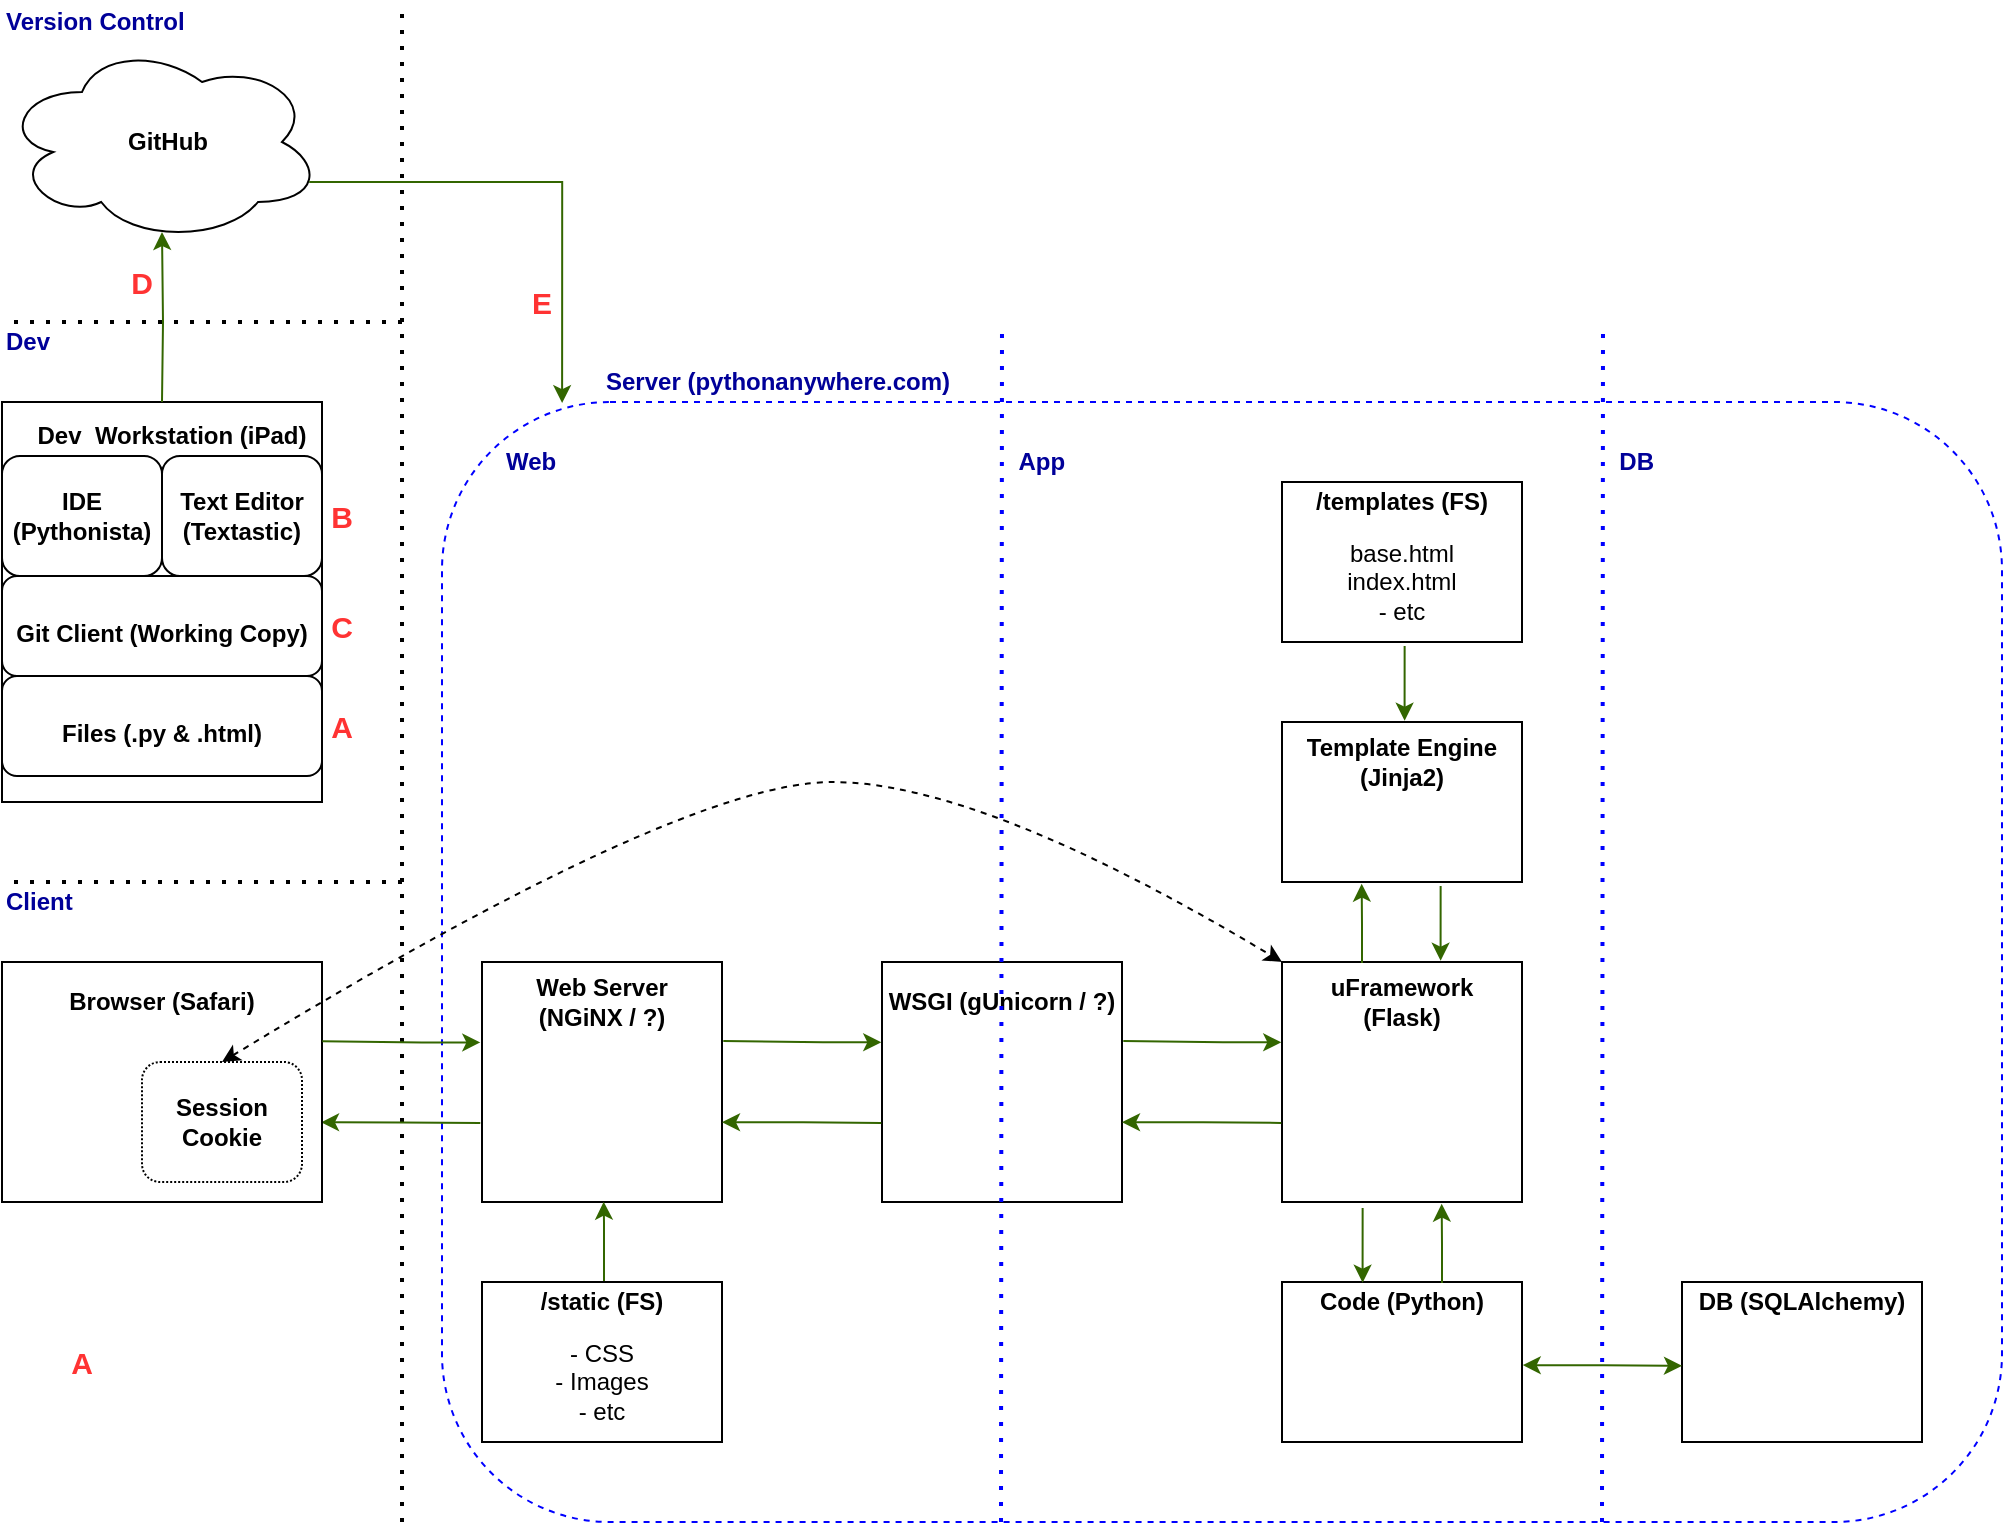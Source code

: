 <mxfile version="13.9.7" type="github">
  <diagram id="kgpKYQtTHZ0yAKxKKP6v" name="Page-1">
    <mxGraphModel dx="868" dy="742" grid="1" gridSize="10" guides="1" tooltips="1" connect="1" arrows="1" fold="1" page="1" pageScale="1" pageWidth="1100" pageHeight="850" math="0" shadow="0">
      <root>
        <mxCell id="0" />
        <mxCell id="1" parent="0" />
        <mxCell id="1D7lp2rWRmWPoldJIbJy-1" value="" style="rounded=1;whiteSpace=wrap;html=1;fillColor=none;dashed=1;strokeColor=#0000FF;" parent="1" vertex="1">
          <mxGeometry x="260" y="240" width="780" height="560" as="geometry" />
        </mxCell>
        <mxCell id="kP34SKrH4v_GNEErMYQn-1" value="" style="endArrow=none;dashed=1;html=1;dashPattern=1 3;strokeWidth=2;" parent="1" edge="1">
          <mxGeometry width="50" height="50" relative="1" as="geometry">
            <mxPoint x="240" y="800" as="sourcePoint" />
            <mxPoint x="240" y="40" as="targetPoint" />
          </mxGeometry>
        </mxCell>
        <mxCell id="kP34SKrH4v_GNEErMYQn-3" value="" style="rounded=0;whiteSpace=wrap;html=1;" parent="1" vertex="1">
          <mxGeometry x="40" y="240" width="160" height="200" as="geometry" />
        </mxCell>
        <mxCell id="5Lj5Pk4YFnlyCgKd_7wy-2" style="edgeStyle=orthogonalEdgeStyle;rounded=0;orthogonalLoop=1;jettySize=auto;html=1;exitX=0.997;exitY=0.668;exitDx=0;exitDy=0;entryX=-0.007;entryY=0.671;entryDx=0;entryDy=0;exitPerimeter=0;entryPerimeter=0;strokeColor=#336600;startArrow=classic;startFill=1;endArrow=none;endFill=0;" parent="1" source="kP34SKrH4v_GNEErMYQn-9" target="1D7lp2rWRmWPoldJIbJy-8" edge="1">
          <mxGeometry relative="1" as="geometry">
            <mxPoint x="200" y="603" as="sourcePoint" />
            <mxPoint x="280" y="603" as="targetPoint" />
            <Array as="points">
              <mxPoint x="240" y="600" />
            </Array>
          </mxGeometry>
        </mxCell>
        <mxCell id="kP34SKrH4v_GNEErMYQn-9" value="" style="rounded=0;whiteSpace=wrap;html=1;" parent="1" vertex="1">
          <mxGeometry x="40" y="520" width="160" height="120" as="geometry" />
        </mxCell>
        <mxCell id="kP34SKrH4v_GNEErMYQn-10" value="" style="rounded=1;whiteSpace=wrap;html=1;" parent="1" vertex="1">
          <mxGeometry x="40" y="327" width="160" height="50" as="geometry" />
        </mxCell>
        <mxCell id="kP34SKrH4v_GNEErMYQn-11" value="" style="rounded=1;whiteSpace=wrap;html=1;" parent="1" vertex="1">
          <mxGeometry x="40" y="267" width="80" height="60" as="geometry" />
        </mxCell>
        <mxCell id="kP34SKrH4v_GNEErMYQn-13" value="" style="rounded=1;whiteSpace=wrap;html=1;" parent="1" vertex="1">
          <mxGeometry x="120" y="267" width="80" height="60" as="geometry" />
        </mxCell>
        <mxCell id="kP34SKrH4v_GNEErMYQn-4" value="Browser (Safari)" style="text;html=1;strokeColor=none;fillColor=none;align=center;verticalAlign=middle;whiteSpace=wrap;rounded=0;fontStyle=1" parent="1" vertex="1">
          <mxGeometry x="40" y="530" width="160" height="20" as="geometry" />
        </mxCell>
        <mxCell id="kP34SKrH4v_GNEErMYQn-14" value="Dev &amp;nbsp;Workstation (iPad)" style="text;html=1;strokeColor=none;fillColor=none;align=center;verticalAlign=middle;whiteSpace=wrap;rounded=0;fontStyle=1" parent="1" vertex="1">
          <mxGeometry x="50" y="247" width="150" height="20" as="geometry" />
        </mxCell>
        <mxCell id="kP34SKrH4v_GNEErMYQn-15" value="Git Client (Working Copy)" style="text;html=1;strokeColor=none;fillColor=none;align=center;verticalAlign=middle;whiteSpace=wrap;rounded=0;fontStyle=1" parent="1" vertex="1">
          <mxGeometry x="40" y="346" width="160" height="20" as="geometry" />
        </mxCell>
        <mxCell id="kP34SKrH4v_GNEErMYQn-17" value="IDE&lt;br&gt;(Pythonista)" style="text;html=1;strokeColor=none;fillColor=none;align=center;verticalAlign=middle;whiteSpace=wrap;rounded=0;fontStyle=1" parent="1" vertex="1">
          <mxGeometry x="40" y="287" width="80" height="20" as="geometry" />
        </mxCell>
        <mxCell id="kP34SKrH4v_GNEErMYQn-18" value="Text Editor&lt;br&gt;(Textastic)" style="text;html=1;strokeColor=none;fillColor=none;align=center;verticalAlign=middle;whiteSpace=wrap;rounded=0;fontStyle=1" parent="1" vertex="1">
          <mxGeometry x="120" y="287" width="80" height="20" as="geometry" />
        </mxCell>
        <mxCell id="kP34SKrH4v_GNEErMYQn-19" value="" style="rounded=1;whiteSpace=wrap;html=1;" parent="1" vertex="1">
          <mxGeometry x="40" y="377" width="160" height="50" as="geometry" />
        </mxCell>
        <mxCell id="kP34SKrH4v_GNEErMYQn-20" value="Files (.py &amp;amp; .html)" style="text;html=1;strokeColor=none;fillColor=none;align=center;verticalAlign=middle;whiteSpace=wrap;rounded=0;fontStyle=1" parent="1" vertex="1">
          <mxGeometry x="40" y="396" width="160" height="20" as="geometry" />
        </mxCell>
        <mxCell id="kP34SKrH4v_GNEErMYQn-21" value="" style="ellipse;shape=cloud;whiteSpace=wrap;html=1;" parent="1" vertex="1">
          <mxGeometry x="40" y="60" width="160" height="100" as="geometry" />
        </mxCell>
        <mxCell id="kP34SKrH4v_GNEErMYQn-23" value="GitHub" style="text;html=1;strokeColor=none;fillColor=none;align=center;verticalAlign=middle;whiteSpace=wrap;rounded=0;fontStyle=1" parent="1" vertex="1">
          <mxGeometry x="46" y="100" width="154" height="20" as="geometry" />
        </mxCell>
        <mxCell id="kP34SKrH4v_GNEErMYQn-24" value="" style="endArrow=none;dashed=1;html=1;dashPattern=1 3;strokeWidth=2;" parent="1" edge="1">
          <mxGeometry width="50" height="50" relative="1" as="geometry">
            <mxPoint x="240" y="200" as="sourcePoint" />
            <mxPoint x="40" y="200" as="targetPoint" />
          </mxGeometry>
        </mxCell>
        <mxCell id="kP34SKrH4v_GNEErMYQn-25" value="" style="endArrow=none;dashed=1;html=1;dashPattern=1 3;strokeWidth=2;" parent="1" edge="1">
          <mxGeometry width="50" height="50" relative="1" as="geometry">
            <mxPoint x="240" y="480" as="sourcePoint" />
            <mxPoint x="40" y="480" as="targetPoint" />
          </mxGeometry>
        </mxCell>
        <mxCell id="kP34SKrH4v_GNEErMYQn-26" value="Client" style="text;html=1;strokeColor=none;fillColor=none;align=left;verticalAlign=middle;whiteSpace=wrap;rounded=0;fontStyle=1;fontColor=#000099;" parent="1" vertex="1">
          <mxGeometry x="40" y="480" width="120" height="20" as="geometry" />
        </mxCell>
        <mxCell id="kP34SKrH4v_GNEErMYQn-27" value="Dev" style="text;html=1;strokeColor=none;fillColor=none;align=left;verticalAlign=middle;whiteSpace=wrap;rounded=0;fontStyle=1;fontColor=#000099;" parent="1" vertex="1">
          <mxGeometry x="40" y="200" width="120" height="20" as="geometry" />
        </mxCell>
        <mxCell id="kP34SKrH4v_GNEErMYQn-28" value="Version Control" style="text;html=1;strokeColor=none;fillColor=none;align=left;verticalAlign=middle;whiteSpace=wrap;rounded=0;fontStyle=1;fontColor=#000099;" parent="1" vertex="1">
          <mxGeometry x="40" y="40" width="120" height="20" as="geometry" />
        </mxCell>
        <mxCell id="1D7lp2rWRmWPoldJIbJy-2" value="Server (pythonanywhere.com)" style="text;html=1;strokeColor=none;fillColor=none;align=left;verticalAlign=middle;whiteSpace=wrap;rounded=0;fontStyle=1;fontColor=#000099;" parent="1" vertex="1">
          <mxGeometry x="340" y="220" width="270" height="20" as="geometry" />
        </mxCell>
        <mxCell id="1D7lp2rWRmWPoldJIbJy-3" value="" style="rounded=0;whiteSpace=wrap;html=1;" parent="1" vertex="1">
          <mxGeometry x="280" y="680" width="120" height="80" as="geometry" />
        </mxCell>
        <mxCell id="1D7lp2rWRmWPoldJIbJy-4" value="/static (FS)" style="text;html=1;strokeColor=none;fillColor=none;align=center;verticalAlign=middle;whiteSpace=wrap;rounded=0;fontStyle=1" parent="1" vertex="1">
          <mxGeometry x="280" y="680" width="120" height="20" as="geometry" />
        </mxCell>
        <mxCell id="1D7lp2rWRmWPoldJIbJy-5" value="&lt;span style=&quot;font-weight: normal&quot;&gt;- CSS&lt;br&gt;- Images&lt;br&gt;- etc&lt;/span&gt;" style="text;html=1;strokeColor=none;fillColor=none;align=center;verticalAlign=middle;whiteSpace=wrap;rounded=0;fontStyle=1" parent="1" vertex="1">
          <mxGeometry x="280" y="700" width="120" height="60" as="geometry" />
        </mxCell>
        <mxCell id="1D7lp2rWRmWPoldJIbJy-8" value="" style="rounded=0;whiteSpace=wrap;html=1;" parent="1" vertex="1">
          <mxGeometry x="280" y="520" width="120" height="120" as="geometry" />
        </mxCell>
        <mxCell id="1D7lp2rWRmWPoldJIbJy-9" value="Web Server&lt;br&gt;(NGiNX / ?)" style="text;html=1;strokeColor=none;fillColor=none;align=center;verticalAlign=middle;whiteSpace=wrap;rounded=0;fontStyle=1" parent="1" vertex="1">
          <mxGeometry x="280" y="530" width="120" height="20" as="geometry" />
        </mxCell>
        <mxCell id="1D7lp2rWRmWPoldJIbJy-10" value="" style="rounded=0;whiteSpace=wrap;html=1;" parent="1" vertex="1">
          <mxGeometry x="480" y="520" width="120" height="120" as="geometry" />
        </mxCell>
        <mxCell id="1D7lp2rWRmWPoldJIbJy-11" value="WSGI (gUnicorn / ?)" style="text;html=1;strokeColor=none;fillColor=none;align=center;verticalAlign=middle;whiteSpace=wrap;rounded=0;fontStyle=1" parent="1" vertex="1">
          <mxGeometry x="480" y="530" width="120" height="20" as="geometry" />
        </mxCell>
        <mxCell id="1D7lp2rWRmWPoldJIbJy-12" value="" style="rounded=0;whiteSpace=wrap;html=1;" parent="1" vertex="1">
          <mxGeometry x="680" y="520" width="120" height="120" as="geometry" />
        </mxCell>
        <mxCell id="1D7lp2rWRmWPoldJIbJy-13" value="uFramework&lt;br&gt;(Flask)" style="text;html=1;strokeColor=none;fillColor=none;align=center;verticalAlign=middle;whiteSpace=wrap;rounded=0;fontStyle=1" parent="1" vertex="1">
          <mxGeometry x="680" y="530" width="120" height="20" as="geometry" />
        </mxCell>
        <mxCell id="1D7lp2rWRmWPoldJIbJy-17" value="" style="endArrow=none;dashed=1;html=1;dashPattern=1 3;strokeWidth=2;strokeColor=#0000FF;" parent="1" edge="1">
          <mxGeometry width="50" height="50" relative="1" as="geometry">
            <mxPoint x="539.5" y="800" as="sourcePoint" />
            <mxPoint x="540" y="200" as="targetPoint" />
          </mxGeometry>
        </mxCell>
        <mxCell id="1D7lp2rWRmWPoldJIbJy-18" value="Web" style="text;html=1;strokeColor=none;fillColor=none;align=left;verticalAlign=middle;whiteSpace=wrap;rounded=0;fontStyle=1;fontColor=#000099;" parent="1" vertex="1">
          <mxGeometry x="290" y="260" width="120" height="20" as="geometry" />
        </mxCell>
        <mxCell id="XjJIb6_F2YwHUvGka_Cs-3" value="" style="rounded=0;whiteSpace=wrap;html=1;" parent="1" vertex="1">
          <mxGeometry x="680" y="680" width="120" height="80" as="geometry" />
        </mxCell>
        <mxCell id="XjJIb6_F2YwHUvGka_Cs-4" value="Code (Python)" style="text;html=1;strokeColor=none;fillColor=none;align=center;verticalAlign=middle;whiteSpace=wrap;rounded=0;fontStyle=1" parent="1" vertex="1">
          <mxGeometry x="680" y="680" width="120" height="20" as="geometry" />
        </mxCell>
        <mxCell id="XjJIb6_F2YwHUvGka_Cs-6" value="" style="rounded=0;whiteSpace=wrap;html=1;" parent="1" vertex="1">
          <mxGeometry x="880" y="680" width="120" height="80" as="geometry" />
        </mxCell>
        <mxCell id="XjJIb6_F2YwHUvGka_Cs-7" value="DB (SQLAlchemy)" style="text;html=1;strokeColor=none;fillColor=none;align=center;verticalAlign=middle;whiteSpace=wrap;rounded=0;fontStyle=1" parent="1" vertex="1">
          <mxGeometry x="880" y="680" width="120" height="20" as="geometry" />
        </mxCell>
        <mxCell id="XjJIb6_F2YwHUvGka_Cs-8" value="" style="rounded=0;whiteSpace=wrap;html=1;" parent="1" vertex="1">
          <mxGeometry x="680" y="400" width="120" height="80" as="geometry" />
        </mxCell>
        <mxCell id="XjJIb6_F2YwHUvGka_Cs-9" value="Template Engine&lt;br&gt;(Jinja2)" style="text;html=1;strokeColor=none;fillColor=none;align=center;verticalAlign=middle;whiteSpace=wrap;rounded=0;fontStyle=1" parent="1" vertex="1">
          <mxGeometry x="680" y="400" width="120" height="40" as="geometry" />
        </mxCell>
        <mxCell id="XjJIb6_F2YwHUvGka_Cs-10" value="" style="rounded=0;whiteSpace=wrap;html=1;" parent="1" vertex="1">
          <mxGeometry x="680" y="280" width="120" height="80" as="geometry" />
        </mxCell>
        <mxCell id="XjJIb6_F2YwHUvGka_Cs-11" value="/templates (FS)" style="text;html=1;strokeColor=none;fillColor=none;align=center;verticalAlign=middle;whiteSpace=wrap;rounded=0;fontStyle=1" parent="1" vertex="1">
          <mxGeometry x="680" y="280" width="120" height="20" as="geometry" />
        </mxCell>
        <mxCell id="XjJIb6_F2YwHUvGka_Cs-12" value="&lt;span style=&quot;font-weight: normal&quot;&gt;base.html&lt;br&gt;index.html&lt;br&gt;- etc&lt;/span&gt;" style="text;html=1;strokeColor=none;fillColor=none;align=center;verticalAlign=middle;whiteSpace=wrap;rounded=0;fontStyle=1" parent="1" vertex="1">
          <mxGeometry x="680" y="300" width="120" height="60" as="geometry" />
        </mxCell>
        <mxCell id="XjJIb6_F2YwHUvGka_Cs-15" value="" style="endArrow=none;dashed=1;html=1;dashPattern=1 3;strokeWidth=2;strokeColor=#0000FF;" parent="1" edge="1">
          <mxGeometry width="50" height="50" relative="1" as="geometry">
            <mxPoint x="840" y="800" as="sourcePoint" />
            <mxPoint x="840.5" y="200" as="targetPoint" />
          </mxGeometry>
        </mxCell>
        <mxCell id="XjJIb6_F2YwHUvGka_Cs-16" value="&amp;nbsp; DB" style="text;html=1;strokeColor=none;fillColor=none;align=left;verticalAlign=middle;whiteSpace=wrap;rounded=0;fontStyle=1;fontColor=#000099;" parent="1" vertex="1">
          <mxGeometry x="840" y="260" width="120" height="20" as="geometry" />
        </mxCell>
        <mxCell id="XjJIb6_F2YwHUvGka_Cs-19" value="&amp;nbsp; App" style="text;html=1;strokeColor=none;fillColor=none;align=left;verticalAlign=middle;whiteSpace=wrap;rounded=0;fontStyle=1;fontColor=#000099;" parent="1" vertex="1">
          <mxGeometry x="540" y="260" width="120" height="20" as="geometry" />
        </mxCell>
        <mxCell id="5Lj5Pk4YFnlyCgKd_7wy-8" style="edgeStyle=orthogonalEdgeStyle;rounded=0;orthogonalLoop=1;jettySize=auto;html=1;exitX=-0.007;exitY=0.335;exitDx=0;exitDy=0;exitPerimeter=0;entryX=1.001;entryY=0.33;entryDx=0;entryDy=0;entryPerimeter=0;strokeColor=#336600;startArrow=classic;startFill=1;endArrow=none;endFill=0;" parent="1" source="1D7lp2rWRmWPoldJIbJy-8" target="kP34SKrH4v_GNEErMYQn-9" edge="1">
          <mxGeometry relative="1" as="geometry">
            <mxPoint x="209.52" y="610.16" as="sourcePoint" />
            <mxPoint x="210" y="560" as="targetPoint" />
            <Array as="points">
              <mxPoint x="250" y="560" />
            </Array>
          </mxGeometry>
        </mxCell>
        <mxCell id="5Lj5Pk4YFnlyCgKd_7wy-9" style="edgeStyle=orthogonalEdgeStyle;rounded=0;orthogonalLoop=1;jettySize=auto;html=1;exitX=0.997;exitY=0.668;exitDx=0;exitDy=0;entryX=-0.007;entryY=0.671;entryDx=0;entryDy=0;exitPerimeter=0;entryPerimeter=0;strokeColor=#336600;startArrow=classic;startFill=1;endArrow=none;endFill=0;" parent="1" edge="1">
          <mxGeometry relative="1" as="geometry">
            <mxPoint x="400" y="600.1" as="sourcePoint" />
            <mxPoint x="479.64" y="600.46" as="targetPoint" />
            <Array as="points">
              <mxPoint x="440.48" y="599.94" />
            </Array>
          </mxGeometry>
        </mxCell>
        <mxCell id="5Lj5Pk4YFnlyCgKd_7wy-10" style="edgeStyle=orthogonalEdgeStyle;rounded=0;orthogonalLoop=1;jettySize=auto;html=1;exitX=-0.007;exitY=0.335;exitDx=0;exitDy=0;exitPerimeter=0;entryX=1.001;entryY=0.33;entryDx=0;entryDy=0;entryPerimeter=0;strokeColor=#336600;startArrow=classic;startFill=1;endArrow=none;endFill=0;" parent="1" edge="1">
          <mxGeometry relative="1" as="geometry">
            <mxPoint x="479.64" y="560.14" as="sourcePoint" />
            <mxPoint x="400.64" y="559.54" as="targetPoint" />
            <Array as="points">
              <mxPoint x="450.48" y="559.94" />
            </Array>
          </mxGeometry>
        </mxCell>
        <mxCell id="5Lj5Pk4YFnlyCgKd_7wy-11" style="edgeStyle=orthogonalEdgeStyle;rounded=0;orthogonalLoop=1;jettySize=auto;html=1;exitX=0.997;exitY=0.668;exitDx=0;exitDy=0;entryX=-0.007;entryY=0.671;entryDx=0;entryDy=0;exitPerimeter=0;entryPerimeter=0;strokeColor=#336600;startArrow=classic;startFill=1;endArrow=none;endFill=0;" parent="1" edge="1">
          <mxGeometry relative="1" as="geometry">
            <mxPoint x="600" y="600.1" as="sourcePoint" />
            <mxPoint x="679.64" y="600.46" as="targetPoint" />
            <Array as="points">
              <mxPoint x="640.48" y="599.94" />
            </Array>
          </mxGeometry>
        </mxCell>
        <mxCell id="5Lj5Pk4YFnlyCgKd_7wy-12" style="edgeStyle=orthogonalEdgeStyle;rounded=0;orthogonalLoop=1;jettySize=auto;html=1;exitX=-0.007;exitY=0.335;exitDx=0;exitDy=0;exitPerimeter=0;entryX=1.001;entryY=0.33;entryDx=0;entryDy=0;entryPerimeter=0;strokeColor=#336600;startArrow=classic;startFill=1;endArrow=none;endFill=0;" parent="1" edge="1">
          <mxGeometry relative="1" as="geometry">
            <mxPoint x="679.64" y="560.14" as="sourcePoint" />
            <mxPoint x="600.64" y="559.54" as="targetPoint" />
            <Array as="points">
              <mxPoint x="650.48" y="559.94" />
            </Array>
          </mxGeometry>
        </mxCell>
        <mxCell id="5Lj5Pk4YFnlyCgKd_7wy-14" style="edgeStyle=orthogonalEdgeStyle;rounded=0;orthogonalLoop=1;jettySize=auto;html=1;exitX=0.997;exitY=0.668;exitDx=0;exitDy=0;entryX=-0.007;entryY=0.671;entryDx=0;entryDy=0;exitPerimeter=0;entryPerimeter=0;strokeColor=#336600;startArrow=classic;startFill=1;endArrow=classic;endFill=1;" parent="1" edge="1">
          <mxGeometry relative="1" as="geometry">
            <mxPoint x="800.36" y="721.56" as="sourcePoint" />
            <mxPoint x="880.0" y="721.92" as="targetPoint" />
            <Array as="points">
              <mxPoint x="840.84" y="721.4" />
            </Array>
          </mxGeometry>
        </mxCell>
        <mxCell id="5Lj5Pk4YFnlyCgKd_7wy-17" style="edgeStyle=orthogonalEdgeStyle;rounded=0;orthogonalLoop=1;jettySize=auto;html=1;exitX=0.997;exitY=0.668;exitDx=0;exitDy=0;entryX=0.128;entryY=0.714;entryDx=0;entryDy=0;exitPerimeter=0;entryPerimeter=0;strokeColor=#336600;" parent="1" edge="1">
          <mxGeometry relative="1" as="geometry">
            <mxPoint x="341" y="679.5" as="sourcePoint" />
            <mxPoint x="340.84" y="639.84" as="targetPoint" />
            <Array as="points">
              <mxPoint x="341" y="650" />
              <mxPoint x="341" y="650" />
            </Array>
          </mxGeometry>
        </mxCell>
        <mxCell id="5Lj5Pk4YFnlyCgKd_7wy-21" style="edgeStyle=orthogonalEdgeStyle;rounded=0;orthogonalLoop=1;jettySize=auto;html=1;exitX=0.997;exitY=0.668;exitDx=0;exitDy=0;entryX=0.128;entryY=0.714;entryDx=0;entryDy=0;exitPerimeter=0;entryPerimeter=0;strokeColor=#336600;" parent="1" edge="1">
          <mxGeometry relative="1" as="geometry">
            <mxPoint x="760" y="680.5" as="sourcePoint" />
            <mxPoint x="759.84" y="640.84" as="targetPoint" />
            <Array as="points">
              <mxPoint x="760" y="661" />
              <mxPoint x="760" y="661" />
            </Array>
          </mxGeometry>
        </mxCell>
        <mxCell id="5Lj5Pk4YFnlyCgKd_7wy-22" style="edgeStyle=orthogonalEdgeStyle;rounded=0;orthogonalLoop=1;jettySize=auto;html=1;exitX=0.336;exitY=1.017;exitDx=0;exitDy=0;exitPerimeter=0;strokeColor=#336600;entryX=0.336;entryY=-0.033;entryDx=0;entryDy=0;entryPerimeter=0;" parent="1" edge="1">
          <mxGeometry relative="1" as="geometry">
            <mxPoint x="720.32" y="643.04" as="sourcePoint" />
            <mxPoint x="720.32" y="680.34" as="targetPoint" />
            <Array as="points">
              <mxPoint x="720" y="671" />
              <mxPoint x="720" y="671" />
            </Array>
          </mxGeometry>
        </mxCell>
        <mxCell id="5Lj5Pk4YFnlyCgKd_7wy-23" style="edgeStyle=orthogonalEdgeStyle;rounded=0;orthogonalLoop=1;jettySize=auto;html=1;exitX=0.997;exitY=0.668;exitDx=0;exitDy=0;entryX=0.128;entryY=0.714;entryDx=0;entryDy=0;exitPerimeter=0;entryPerimeter=0;strokeColor=#336600;" parent="1" edge="1">
          <mxGeometry relative="1" as="geometry">
            <mxPoint x="720" y="520.5" as="sourcePoint" />
            <mxPoint x="719.84" y="480.84" as="targetPoint" />
            <Array as="points">
              <mxPoint x="720" y="501" />
              <mxPoint x="720" y="501" />
            </Array>
          </mxGeometry>
        </mxCell>
        <mxCell id="5Lj5Pk4YFnlyCgKd_7wy-25" style="edgeStyle=orthogonalEdgeStyle;rounded=0;orthogonalLoop=1;jettySize=auto;html=1;exitX=0.336;exitY=1.017;exitDx=0;exitDy=0;exitPerimeter=0;strokeColor=#336600;entryX=0.336;entryY=-0.033;entryDx=0;entryDy=0;entryPerimeter=0;" parent="1" edge="1">
          <mxGeometry relative="1" as="geometry">
            <mxPoint x="759.32" y="482.04" as="sourcePoint" />
            <mxPoint x="759.32" y="519.34" as="targetPoint" />
            <Array as="points">
              <mxPoint x="759" y="510" />
              <mxPoint x="759" y="510" />
            </Array>
          </mxGeometry>
        </mxCell>
        <mxCell id="5Lj5Pk4YFnlyCgKd_7wy-27" style="edgeStyle=orthogonalEdgeStyle;rounded=0;orthogonalLoop=1;jettySize=auto;html=1;exitX=0.336;exitY=1.017;exitDx=0;exitDy=0;exitPerimeter=0;strokeColor=#336600;entryX=0.336;entryY=-0.033;entryDx=0;entryDy=0;entryPerimeter=0;" parent="1" edge="1">
          <mxGeometry relative="1" as="geometry">
            <mxPoint x="741.32" y="362.04" as="sourcePoint" />
            <mxPoint x="741.32" y="399.34" as="targetPoint" />
            <Array as="points">
              <mxPoint x="741" y="390" />
              <mxPoint x="741" y="390" />
            </Array>
          </mxGeometry>
        </mxCell>
        <mxCell id="9JrKhK4K6JrjBqXeKL0m-1" style="edgeStyle=orthogonalEdgeStyle;rounded=0;orthogonalLoop=1;jettySize=auto;html=1;strokeColor=#336600;entryX=0.5;entryY=0.95;entryDx=0;entryDy=0;entryPerimeter=0;" parent="1" target="kP34SKrH4v_GNEErMYQn-21" edge="1">
          <mxGeometry relative="1" as="geometry">
            <mxPoint x="120" y="240" as="sourcePoint" />
            <mxPoint x="120" y="160" as="targetPoint" />
            <Array as="points" />
          </mxGeometry>
        </mxCell>
        <mxCell id="9JrKhK4K6JrjBqXeKL0m-2" style="edgeStyle=orthogonalEdgeStyle;rounded=0;orthogonalLoop=1;jettySize=auto;html=1;strokeColor=#336600;exitX=0.96;exitY=0.7;exitDx=0;exitDy=0;exitPerimeter=0;entryX=0.077;entryY=0.001;entryDx=0;entryDy=0;entryPerimeter=0;" parent="1" source="kP34SKrH4v_GNEErMYQn-21" target="1D7lp2rWRmWPoldJIbJy-1" edge="1">
          <mxGeometry relative="1" as="geometry">
            <mxPoint x="270" y="220" as="sourcePoint" />
            <mxPoint x="280" y="220" as="targetPoint" />
            <Array as="points" />
          </mxGeometry>
        </mxCell>
        <mxCell id="9JrKhK4K6JrjBqXeKL0m-3" value="A" style="text;html=1;strokeColor=none;fillColor=none;align=center;verticalAlign=middle;whiteSpace=wrap;rounded=0;fontSize=15;fontColor=#FF3333;fontStyle=1" parent="1" vertex="1">
          <mxGeometry x="190" y="392" width="40" height="20" as="geometry" />
        </mxCell>
        <mxCell id="9JrKhK4K6JrjBqXeKL0m-5" value="B" style="text;html=1;strokeColor=none;fillColor=none;align=center;verticalAlign=middle;whiteSpace=wrap;rounded=0;fontSize=15;fontColor=#FF3333;fontStyle=1" parent="1" vertex="1">
          <mxGeometry x="190" y="287" width="40" height="20" as="geometry" />
        </mxCell>
        <mxCell id="9JrKhK4K6JrjBqXeKL0m-6" value="C" style="text;html=1;strokeColor=none;fillColor=none;align=center;verticalAlign=middle;whiteSpace=wrap;rounded=0;fontSize=15;fontColor=#FF3333;fontStyle=1" parent="1" vertex="1">
          <mxGeometry x="190" y="342" width="40" height="20" as="geometry" />
        </mxCell>
        <mxCell id="9JrKhK4K6JrjBqXeKL0m-7" value="D" style="text;html=1;strokeColor=none;fillColor=none;align=center;verticalAlign=middle;whiteSpace=wrap;rounded=0;fontSize=15;fontColor=#FF3333;fontStyle=1" parent="1" vertex="1">
          <mxGeometry x="90" y="170" width="40" height="20" as="geometry" />
        </mxCell>
        <mxCell id="9JrKhK4K6JrjBqXeKL0m-11" value="E" style="text;html=1;strokeColor=none;fillColor=none;align=center;verticalAlign=middle;whiteSpace=wrap;rounded=0;fontSize=15;fontColor=#FF3333;fontStyle=1" parent="1" vertex="1">
          <mxGeometry x="290" y="180" width="40" height="20" as="geometry" />
        </mxCell>
        <mxCell id="_v3lYL0fItY1CTd2aFTJ-1" value="" style="rounded=1;whiteSpace=wrap;html=1;dashed=1;dashPattern=1 1;" vertex="1" parent="1">
          <mxGeometry x="110" y="570" width="80" height="60" as="geometry" />
        </mxCell>
        <mxCell id="_v3lYL0fItY1CTd2aFTJ-2" value="Session&lt;br&gt;Cookie" style="text;html=1;strokeColor=none;fillColor=none;align=center;verticalAlign=middle;whiteSpace=wrap;rounded=0;fontStyle=1" vertex="1" parent="1">
          <mxGeometry x="110" y="590" width="80" height="20" as="geometry" />
        </mxCell>
        <mxCell id="_v3lYL0fItY1CTd2aFTJ-3" value="" style="curved=1;endArrow=classic;html=1;exitX=0.5;exitY=0;exitDx=0;exitDy=0;entryX=0;entryY=0;entryDx=0;entryDy=0;dashed=1;startArrow=classic;startFill=1;" edge="1" parent="1" source="_v3lYL0fItY1CTd2aFTJ-1" target="1D7lp2rWRmWPoldJIbJy-12">
          <mxGeometry width="50" height="50" relative="1" as="geometry">
            <mxPoint x="420" y="500" as="sourcePoint" />
            <mxPoint x="470" y="450" as="targetPoint" />
            <Array as="points">
              <mxPoint x="380" y="430" />
              <mxPoint x="530" y="430" />
            </Array>
          </mxGeometry>
        </mxCell>
        <mxCell id="_v3lYL0fItY1CTd2aFTJ-4" value="A" style="text;html=1;strokeColor=none;fillColor=none;align=center;verticalAlign=middle;whiteSpace=wrap;rounded=0;fontSize=15;fontColor=#FF3333;fontStyle=1" vertex="1" parent="1">
          <mxGeometry x="60" y="710" width="40" height="20" as="geometry" />
        </mxCell>
      </root>
    </mxGraphModel>
  </diagram>
</mxfile>

